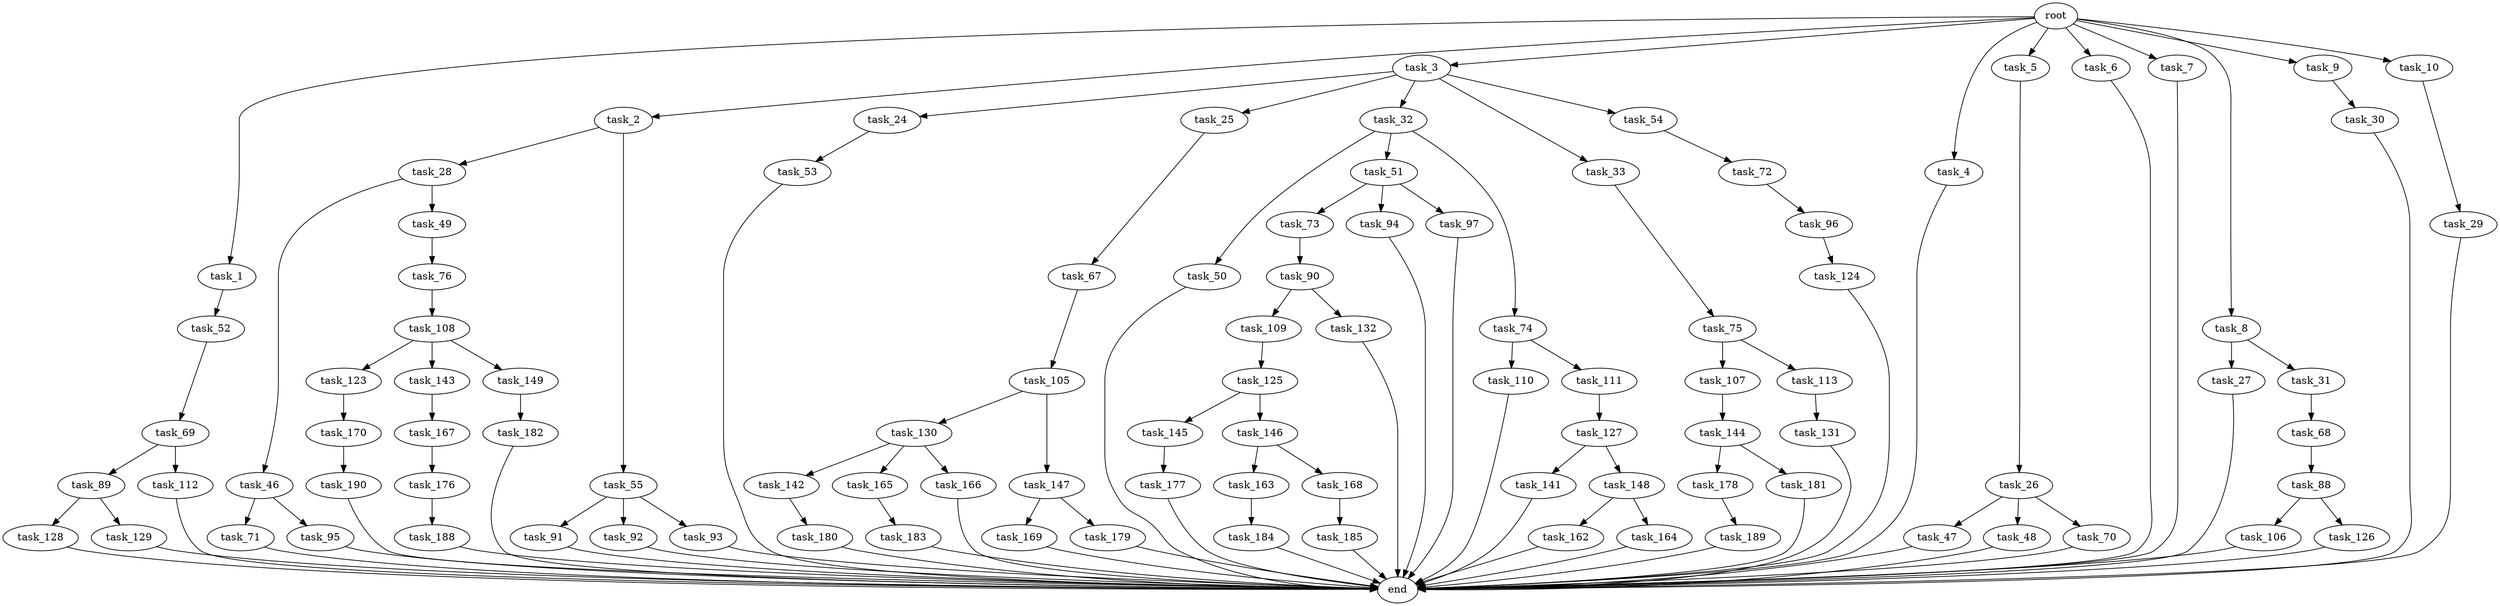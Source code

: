 digraph G {
  root [size="0.000000"];
  task_1 [size="1.024000"];
  task_2 [size="1.024000"];
  task_3 [size="1.024000"];
  task_4 [size="1.024000"];
  task_5 [size="1.024000"];
  task_6 [size="1.024000"];
  task_7 [size="1.024000"];
  task_8 [size="1.024000"];
  task_9 [size="1.024000"];
  task_10 [size="1.024000"];
  task_24 [size="549755813.888000"];
  task_25 [size="549755813.888000"];
  task_26 [size="214748364.800000"];
  task_27 [size="695784701.952000"];
  task_28 [size="309237645.312000"];
  task_29 [size="695784701.952000"];
  task_30 [size="137438953.472000"];
  task_31 [size="695784701.952000"];
  task_32 [size="549755813.888000"];
  task_33 [size="549755813.888000"];
  task_46 [size="214748364.800000"];
  task_47 [size="34359738.368000"];
  task_48 [size="34359738.368000"];
  task_49 [size="214748364.800000"];
  task_50 [size="549755813.888000"];
  task_51 [size="549755813.888000"];
  task_52 [size="77309411.328000"];
  task_53 [size="858993459.200000"];
  task_54 [size="549755813.888000"];
  task_55 [size="309237645.312000"];
  task_67 [size="137438953.472000"];
  task_68 [size="858993459.200000"];
  task_69 [size="137438953.472000"];
  task_70 [size="34359738.368000"];
  task_71 [size="34359738.368000"];
  task_72 [size="77309411.328000"];
  task_73 [size="77309411.328000"];
  task_74 [size="549755813.888000"];
  task_75 [size="420906795.008000"];
  task_76 [size="34359738.368000"];
  task_88 [size="309237645.312000"];
  task_89 [size="77309411.328000"];
  task_90 [size="858993459.200000"];
  task_91 [size="137438953.472000"];
  task_92 [size="137438953.472000"];
  task_93 [size="137438953.472000"];
  task_94 [size="77309411.328000"];
  task_95 [size="34359738.368000"];
  task_96 [size="34359738.368000"];
  task_97 [size="77309411.328000"];
  task_105 [size="34359738.368000"];
  task_106 [size="858993459.200000"];
  task_107 [size="137438953.472000"];
  task_108 [size="420906795.008000"];
  task_109 [size="420906795.008000"];
  task_110 [size="214748364.800000"];
  task_111 [size="214748364.800000"];
  task_112 [size="77309411.328000"];
  task_113 [size="137438953.472000"];
  task_123 [size="214748364.800000"];
  task_124 [size="858993459.200000"];
  task_125 [size="214748364.800000"];
  task_126 [size="858993459.200000"];
  task_127 [size="420906795.008000"];
  task_128 [size="137438953.472000"];
  task_129 [size="137438953.472000"];
  task_130 [size="549755813.888000"];
  task_131 [size="34359738.368000"];
  task_132 [size="420906795.008000"];
  task_141 [size="549755813.888000"];
  task_142 [size="695784701.952000"];
  task_143 [size="214748364.800000"];
  task_144 [size="858993459.200000"];
  task_145 [size="309237645.312000"];
  task_146 [size="309237645.312000"];
  task_147 [size="549755813.888000"];
  task_148 [size="549755813.888000"];
  task_149 [size="214748364.800000"];
  task_162 [size="695784701.952000"];
  task_163 [size="549755813.888000"];
  task_164 [size="695784701.952000"];
  task_165 [size="695784701.952000"];
  task_166 [size="695784701.952000"];
  task_167 [size="858993459.200000"];
  task_168 [size="549755813.888000"];
  task_169 [size="77309411.328000"];
  task_170 [size="137438953.472000"];
  task_176 [size="77309411.328000"];
  task_177 [size="420906795.008000"];
  task_178 [size="77309411.328000"];
  task_179 [size="77309411.328000"];
  task_180 [size="858993459.200000"];
  task_181 [size="77309411.328000"];
  task_182 [size="214748364.800000"];
  task_183 [size="309237645.312000"];
  task_184 [size="309237645.312000"];
  task_185 [size="309237645.312000"];
  task_188 [size="309237645.312000"];
  task_189 [size="77309411.328000"];
  task_190 [size="137438953.472000"];
  end [size="0.000000"];

  root -> task_1 [size="1.000000"];
  root -> task_2 [size="1.000000"];
  root -> task_3 [size="1.000000"];
  root -> task_4 [size="1.000000"];
  root -> task_5 [size="1.000000"];
  root -> task_6 [size="1.000000"];
  root -> task_7 [size="1.000000"];
  root -> task_8 [size="1.000000"];
  root -> task_9 [size="1.000000"];
  root -> task_10 [size="1.000000"];
  task_1 -> task_52 [size="75497472.000000"];
  task_2 -> task_28 [size="301989888.000000"];
  task_2 -> task_55 [size="301989888.000000"];
  task_3 -> task_24 [size="536870912.000000"];
  task_3 -> task_25 [size="536870912.000000"];
  task_3 -> task_32 [size="536870912.000000"];
  task_3 -> task_33 [size="536870912.000000"];
  task_3 -> task_54 [size="536870912.000000"];
  task_4 -> end [size="1.000000"];
  task_5 -> task_26 [size="209715200.000000"];
  task_6 -> end [size="1.000000"];
  task_7 -> end [size="1.000000"];
  task_8 -> task_27 [size="679477248.000000"];
  task_8 -> task_31 [size="679477248.000000"];
  task_9 -> task_30 [size="134217728.000000"];
  task_10 -> task_29 [size="679477248.000000"];
  task_24 -> task_53 [size="838860800.000000"];
  task_25 -> task_67 [size="134217728.000000"];
  task_26 -> task_47 [size="33554432.000000"];
  task_26 -> task_48 [size="33554432.000000"];
  task_26 -> task_70 [size="33554432.000000"];
  task_27 -> end [size="1.000000"];
  task_28 -> task_46 [size="209715200.000000"];
  task_28 -> task_49 [size="209715200.000000"];
  task_29 -> end [size="1.000000"];
  task_30 -> end [size="1.000000"];
  task_31 -> task_68 [size="838860800.000000"];
  task_32 -> task_50 [size="536870912.000000"];
  task_32 -> task_51 [size="536870912.000000"];
  task_32 -> task_74 [size="536870912.000000"];
  task_33 -> task_75 [size="411041792.000000"];
  task_46 -> task_71 [size="33554432.000000"];
  task_46 -> task_95 [size="33554432.000000"];
  task_47 -> end [size="1.000000"];
  task_48 -> end [size="1.000000"];
  task_49 -> task_76 [size="33554432.000000"];
  task_50 -> end [size="1.000000"];
  task_51 -> task_73 [size="75497472.000000"];
  task_51 -> task_94 [size="75497472.000000"];
  task_51 -> task_97 [size="75497472.000000"];
  task_52 -> task_69 [size="134217728.000000"];
  task_53 -> end [size="1.000000"];
  task_54 -> task_72 [size="75497472.000000"];
  task_55 -> task_91 [size="134217728.000000"];
  task_55 -> task_92 [size="134217728.000000"];
  task_55 -> task_93 [size="134217728.000000"];
  task_67 -> task_105 [size="33554432.000000"];
  task_68 -> task_88 [size="301989888.000000"];
  task_69 -> task_89 [size="75497472.000000"];
  task_69 -> task_112 [size="75497472.000000"];
  task_70 -> end [size="1.000000"];
  task_71 -> end [size="1.000000"];
  task_72 -> task_96 [size="33554432.000000"];
  task_73 -> task_90 [size="838860800.000000"];
  task_74 -> task_110 [size="209715200.000000"];
  task_74 -> task_111 [size="209715200.000000"];
  task_75 -> task_107 [size="134217728.000000"];
  task_75 -> task_113 [size="134217728.000000"];
  task_76 -> task_108 [size="411041792.000000"];
  task_88 -> task_106 [size="838860800.000000"];
  task_88 -> task_126 [size="838860800.000000"];
  task_89 -> task_128 [size="134217728.000000"];
  task_89 -> task_129 [size="134217728.000000"];
  task_90 -> task_109 [size="411041792.000000"];
  task_90 -> task_132 [size="411041792.000000"];
  task_91 -> end [size="1.000000"];
  task_92 -> end [size="1.000000"];
  task_93 -> end [size="1.000000"];
  task_94 -> end [size="1.000000"];
  task_95 -> end [size="1.000000"];
  task_96 -> task_124 [size="838860800.000000"];
  task_97 -> end [size="1.000000"];
  task_105 -> task_130 [size="536870912.000000"];
  task_105 -> task_147 [size="536870912.000000"];
  task_106 -> end [size="1.000000"];
  task_107 -> task_144 [size="838860800.000000"];
  task_108 -> task_123 [size="209715200.000000"];
  task_108 -> task_143 [size="209715200.000000"];
  task_108 -> task_149 [size="209715200.000000"];
  task_109 -> task_125 [size="209715200.000000"];
  task_110 -> end [size="1.000000"];
  task_111 -> task_127 [size="411041792.000000"];
  task_112 -> end [size="1.000000"];
  task_113 -> task_131 [size="33554432.000000"];
  task_123 -> task_170 [size="134217728.000000"];
  task_124 -> end [size="1.000000"];
  task_125 -> task_145 [size="301989888.000000"];
  task_125 -> task_146 [size="301989888.000000"];
  task_126 -> end [size="1.000000"];
  task_127 -> task_141 [size="536870912.000000"];
  task_127 -> task_148 [size="536870912.000000"];
  task_128 -> end [size="1.000000"];
  task_129 -> end [size="1.000000"];
  task_130 -> task_142 [size="679477248.000000"];
  task_130 -> task_165 [size="679477248.000000"];
  task_130 -> task_166 [size="679477248.000000"];
  task_131 -> end [size="1.000000"];
  task_132 -> end [size="1.000000"];
  task_141 -> end [size="1.000000"];
  task_142 -> task_180 [size="838860800.000000"];
  task_143 -> task_167 [size="838860800.000000"];
  task_144 -> task_178 [size="75497472.000000"];
  task_144 -> task_181 [size="75497472.000000"];
  task_145 -> task_177 [size="411041792.000000"];
  task_146 -> task_163 [size="536870912.000000"];
  task_146 -> task_168 [size="536870912.000000"];
  task_147 -> task_169 [size="75497472.000000"];
  task_147 -> task_179 [size="75497472.000000"];
  task_148 -> task_162 [size="679477248.000000"];
  task_148 -> task_164 [size="679477248.000000"];
  task_149 -> task_182 [size="209715200.000000"];
  task_162 -> end [size="1.000000"];
  task_163 -> task_184 [size="301989888.000000"];
  task_164 -> end [size="1.000000"];
  task_165 -> task_183 [size="301989888.000000"];
  task_166 -> end [size="1.000000"];
  task_167 -> task_176 [size="75497472.000000"];
  task_168 -> task_185 [size="301989888.000000"];
  task_169 -> end [size="1.000000"];
  task_170 -> task_190 [size="134217728.000000"];
  task_176 -> task_188 [size="301989888.000000"];
  task_177 -> end [size="1.000000"];
  task_178 -> task_189 [size="75497472.000000"];
  task_179 -> end [size="1.000000"];
  task_180 -> end [size="1.000000"];
  task_181 -> end [size="1.000000"];
  task_182 -> end [size="1.000000"];
  task_183 -> end [size="1.000000"];
  task_184 -> end [size="1.000000"];
  task_185 -> end [size="1.000000"];
  task_188 -> end [size="1.000000"];
  task_189 -> end [size="1.000000"];
  task_190 -> end [size="1.000000"];
}
